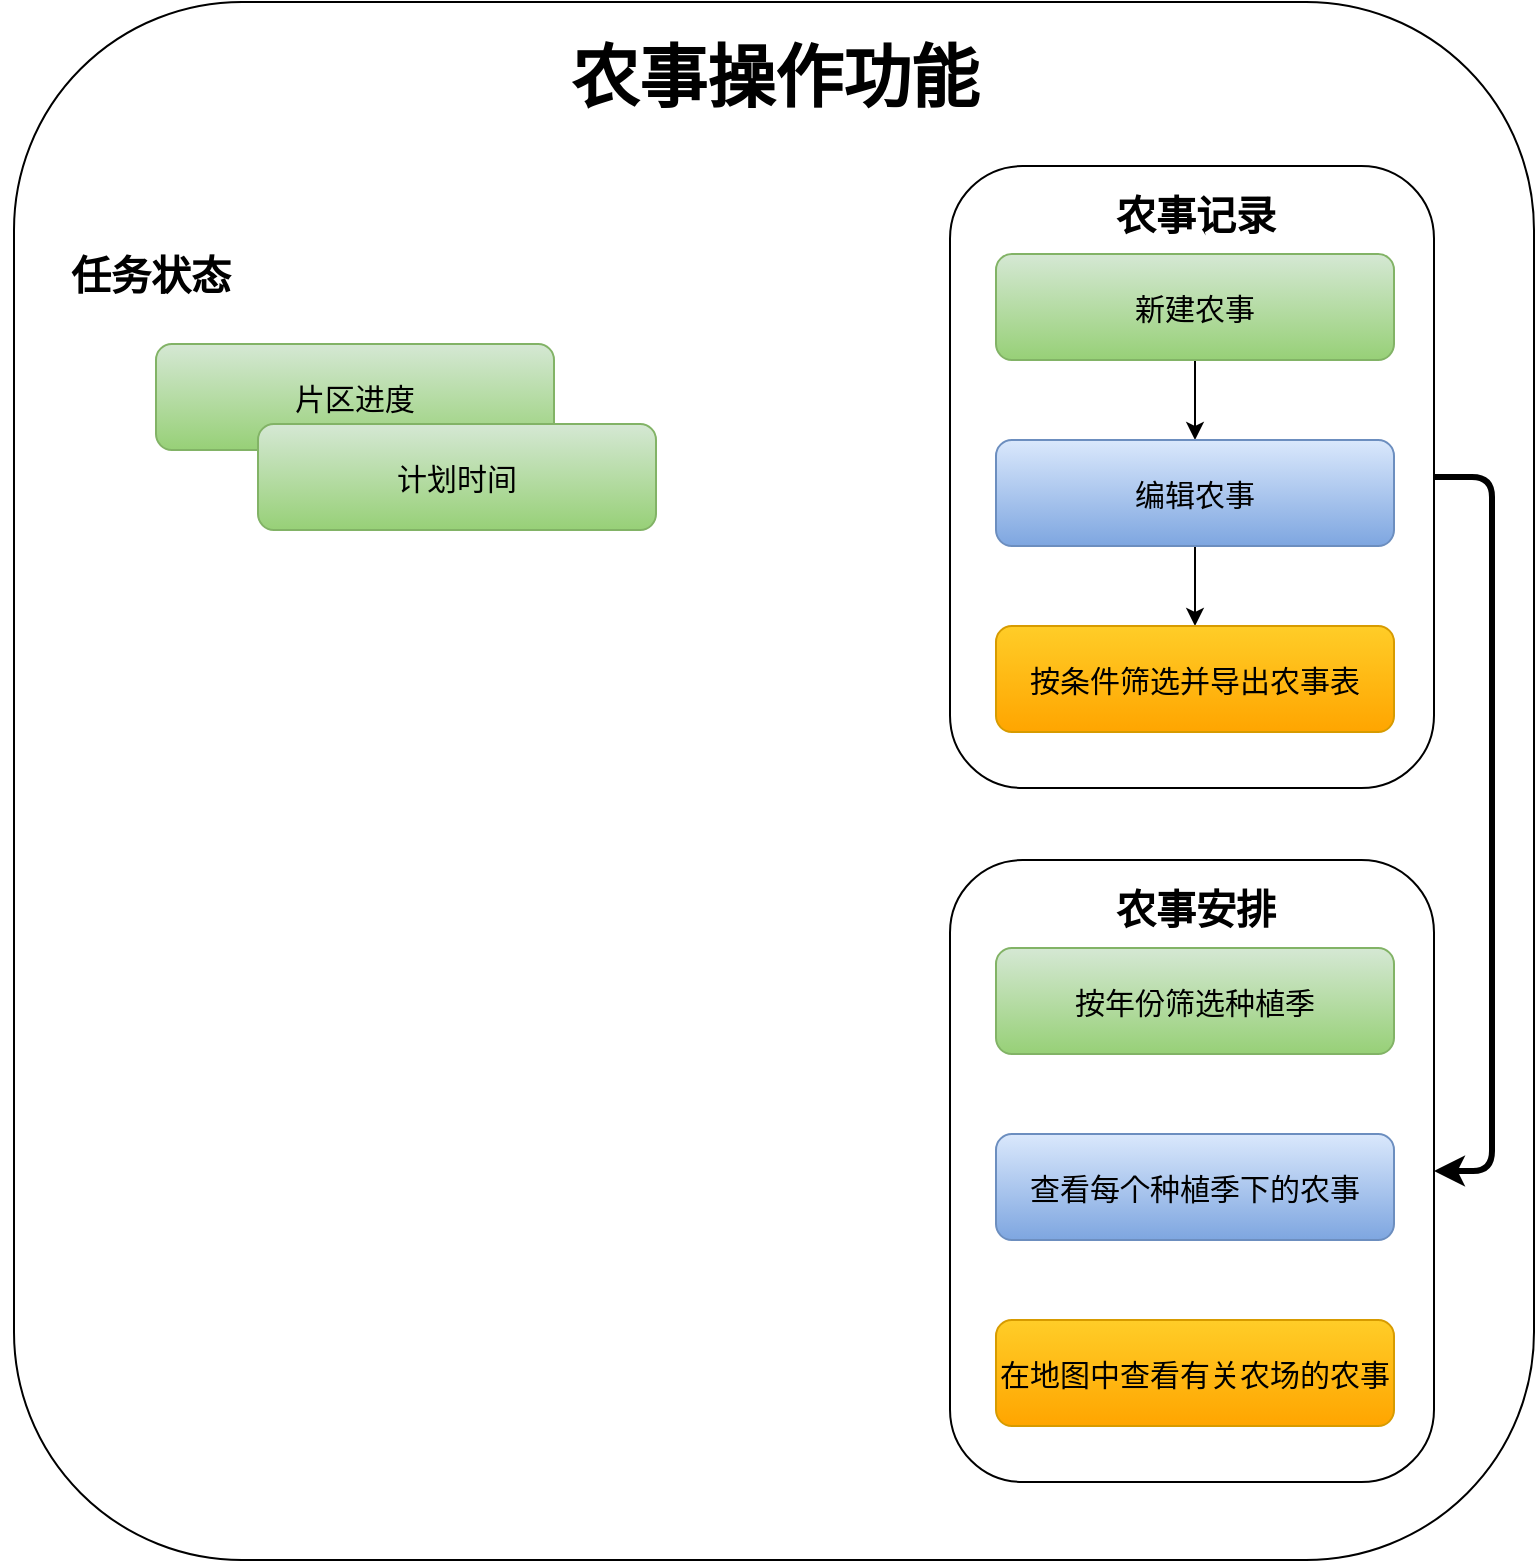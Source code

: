 <mxfile version="24.9.0">
  <diagram name="第 1 页" id="gJfY8LNa73RxEveA1br5">
    <mxGraphModel dx="1481" dy="1281" grid="0" gridSize="10" guides="1" tooltips="1" connect="1" arrows="1" fold="1" page="0" pageScale="1" pageWidth="827" pageHeight="1169" math="0" shadow="0">
      <root>
        <mxCell id="0" />
        <mxCell id="1" parent="0" />
        <mxCell id="eqAFOOtLYbi2PUEckz74-17" value="" style="rounded=1;whiteSpace=wrap;html=1;" vertex="1" parent="1">
          <mxGeometry x="50" y="-205" width="760" height="779" as="geometry" />
        </mxCell>
        <mxCell id="eqAFOOtLYbi2PUEckz74-21" style="edgeStyle=orthogonalEdgeStyle;rounded=1;orthogonalLoop=1;jettySize=auto;html=1;exitX=1;exitY=0.5;exitDx=0;exitDy=0;entryX=1;entryY=0.5;entryDx=0;entryDy=0;curved=0;strokeWidth=3;fontSize=9;" edge="1" parent="1" source="eqAFOOtLYbi2PUEckz74-1" target="eqAFOOtLYbi2PUEckz74-10">
          <mxGeometry relative="1" as="geometry">
            <Array as="points">
              <mxPoint x="789" y="33" />
              <mxPoint x="789" y="379" />
            </Array>
          </mxGeometry>
        </mxCell>
        <mxCell id="eqAFOOtLYbi2PUEckz74-1" value="" style="rounded=1;whiteSpace=wrap;html=1;" vertex="1" parent="1">
          <mxGeometry x="518" y="-123" width="242" height="311" as="geometry" />
        </mxCell>
        <mxCell id="eqAFOOtLYbi2PUEckz74-2" value="&lt;b&gt;&lt;font style=&quot;font-size: 20px;&quot;&gt;农事记录&lt;/font&gt;&lt;/b&gt;" style="text;html=1;align=center;verticalAlign=middle;whiteSpace=wrap;rounded=0;" vertex="1" parent="1">
          <mxGeometry x="580.5" y="-114" width="120" height="30" as="geometry" />
        </mxCell>
        <mxCell id="eqAFOOtLYbi2PUEckz74-8" style="edgeStyle=orthogonalEdgeStyle;rounded=0;orthogonalLoop=1;jettySize=auto;html=1;exitX=0.5;exitY=1;exitDx=0;exitDy=0;" edge="1" parent="1" source="eqAFOOtLYbi2PUEckz74-5" target="eqAFOOtLYbi2PUEckz74-6">
          <mxGeometry relative="1" as="geometry" />
        </mxCell>
        <mxCell id="eqAFOOtLYbi2PUEckz74-5" value="新建农事" style="rounded=1;whiteSpace=wrap;html=1;fontSize=15;fillColor=#d5e8d4;gradientColor=#97d077;strokeColor=#82b366;" vertex="1" parent="1">
          <mxGeometry x="541" y="-79" width="199" height="53" as="geometry" />
        </mxCell>
        <mxCell id="eqAFOOtLYbi2PUEckz74-9" style="edgeStyle=orthogonalEdgeStyle;rounded=0;orthogonalLoop=1;jettySize=auto;html=1;exitX=0.5;exitY=1;exitDx=0;exitDy=0;" edge="1" parent="1" source="eqAFOOtLYbi2PUEckz74-6" target="eqAFOOtLYbi2PUEckz74-7">
          <mxGeometry relative="1" as="geometry" />
        </mxCell>
        <mxCell id="eqAFOOtLYbi2PUEckz74-6" value="编辑农事" style="rounded=1;whiteSpace=wrap;html=1;fontSize=15;fillColor=#dae8fc;gradientColor=#7ea6e0;strokeColor=#6c8ebf;" vertex="1" parent="1">
          <mxGeometry x="541" y="14" width="199" height="53" as="geometry" />
        </mxCell>
        <mxCell id="eqAFOOtLYbi2PUEckz74-7" value="按条件筛选并导出农事表" style="rounded=1;whiteSpace=wrap;html=1;fontSize=15;fillColor=#ffcd28;gradientColor=#ffa500;strokeColor=#d79b00;" vertex="1" parent="1">
          <mxGeometry x="541" y="107" width="199" height="53" as="geometry" />
        </mxCell>
        <mxCell id="eqAFOOtLYbi2PUEckz74-18" value="&lt;b&gt;&lt;font&gt;农事操作功能&lt;/font&gt;&lt;/b&gt;" style="text;html=1;align=center;verticalAlign=middle;whiteSpace=wrap;rounded=0;fontSize=34;" vertex="1" parent="1">
          <mxGeometry x="270.75" y="-182" width="318.5" height="30" as="geometry" />
        </mxCell>
        <mxCell id="eqAFOOtLYbi2PUEckz74-19" value="" style="group" vertex="1" connectable="0" parent="1">
          <mxGeometry x="518" y="224" width="242" height="311" as="geometry" />
        </mxCell>
        <mxCell id="eqAFOOtLYbi2PUEckz74-10" value="" style="rounded=1;whiteSpace=wrap;html=1;movable=1;resizable=1;rotatable=1;deletable=1;editable=1;locked=0;connectable=1;" vertex="1" parent="eqAFOOtLYbi2PUEckz74-19">
          <mxGeometry width="242" height="311" as="geometry" />
        </mxCell>
        <mxCell id="eqAFOOtLYbi2PUEckz74-11" value="&lt;b&gt;&lt;font style=&quot;font-size: 20px;&quot;&gt;农事安排&lt;/font&gt;&lt;/b&gt;" style="text;html=1;align=center;verticalAlign=middle;whiteSpace=wrap;rounded=0;movable=1;resizable=1;rotatable=1;deletable=1;editable=1;locked=0;connectable=1;" vertex="1" parent="eqAFOOtLYbi2PUEckz74-19">
          <mxGeometry x="62.5" y="9" width="120" height="30" as="geometry" />
        </mxCell>
        <mxCell id="eqAFOOtLYbi2PUEckz74-13" value="按年份筛选种植季" style="rounded=1;whiteSpace=wrap;html=1;fontSize=15;fillColor=#d5e8d4;gradientColor=#97d077;strokeColor=#82b366;movable=1;resizable=1;rotatable=1;deletable=1;editable=1;locked=0;connectable=1;" vertex="1" parent="eqAFOOtLYbi2PUEckz74-19">
          <mxGeometry x="23" y="44" width="199" height="53" as="geometry" />
        </mxCell>
        <mxCell id="eqAFOOtLYbi2PUEckz74-15" value="查看每个种植季下的农事" style="rounded=1;whiteSpace=wrap;html=1;fontSize=15;fillColor=#dae8fc;gradientColor=#7ea6e0;strokeColor=#6c8ebf;movable=1;resizable=1;rotatable=1;deletable=1;editable=1;locked=0;connectable=1;" vertex="1" parent="eqAFOOtLYbi2PUEckz74-19">
          <mxGeometry x="23" y="137" width="199" height="53" as="geometry" />
        </mxCell>
        <mxCell id="eqAFOOtLYbi2PUEckz74-16" value="在地图中查看有关农场的农事" style="rounded=1;whiteSpace=wrap;html=1;fontSize=15;fillColor=#ffcd28;gradientColor=#ffa500;strokeColor=#d79b00;movable=1;resizable=1;rotatable=1;deletable=1;editable=1;locked=0;connectable=1;" vertex="1" parent="eqAFOOtLYbi2PUEckz74-19">
          <mxGeometry x="23" y="230" width="199" height="53" as="geometry" />
        </mxCell>
        <mxCell id="eqAFOOtLYbi2PUEckz74-22" value="任务状态" style="text;html=1;align=center;verticalAlign=middle;whiteSpace=wrap;rounded=0;fontStyle=1;fontSize=20;" vertex="1" parent="1">
          <mxGeometry x="43" y="-84" width="151" height="30" as="geometry" />
        </mxCell>
        <mxCell id="eqAFOOtLYbi2PUEckz74-24" value="片区进度" style="rounded=1;whiteSpace=wrap;html=1;fontSize=15;fillColor=#d5e8d4;gradientColor=#97d077;strokeColor=#82b366;" vertex="1" parent="1">
          <mxGeometry x="121" y="-34" width="199" height="53" as="geometry" />
        </mxCell>
        <mxCell id="eqAFOOtLYbi2PUEckz74-25" value="计划时间" style="rounded=1;whiteSpace=wrap;html=1;fontSize=15;fillColor=#d5e8d4;gradientColor=#97d077;strokeColor=#82b366;" vertex="1" parent="1">
          <mxGeometry x="172" y="6" width="199" height="53" as="geometry" />
        </mxCell>
      </root>
    </mxGraphModel>
  </diagram>
</mxfile>
